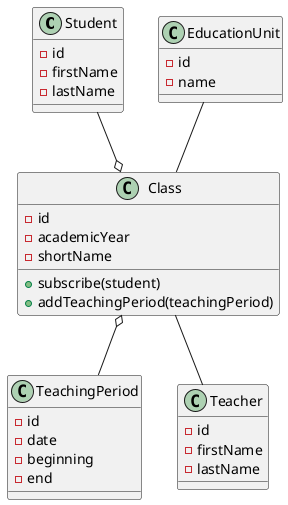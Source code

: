 @startuml class_diagram
class Student {
    -id
    -firstName
    -lastName
}

class Class {
    -id
    -academicYear
    -shortName
    +subscribe(student)
    +addTeachingPeriod(teachingPeriod)
}

class TeachingPeriod {
    -id
    -date
    -beginning
    -end
}

class EducationUnit {
    -id
    -name
}

class Teacher {
    -id
    -firstName
    -lastName
}

Student --o Class
Class -- Teacher
EducationUnit -- Class
Class o-- TeachingPeriod

@enduml
